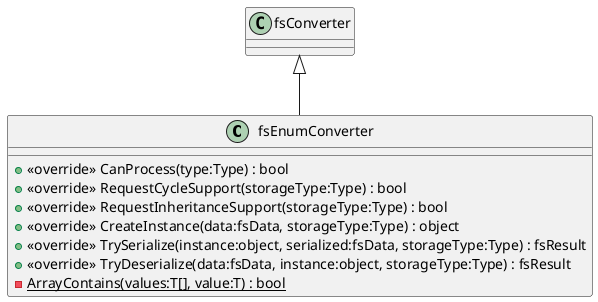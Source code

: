 @startuml
class fsEnumConverter {
    + <<override>> CanProcess(type:Type) : bool
    + <<override>> RequestCycleSupport(storageType:Type) : bool
    + <<override>> RequestInheritanceSupport(storageType:Type) : bool
    + <<override>> CreateInstance(data:fsData, storageType:Type) : object
    + <<override>> TrySerialize(instance:object, serialized:fsData, storageType:Type) : fsResult
    + <<override>> TryDeserialize(data:fsData, instance:object, storageType:Type) : fsResult
    - {static} ArrayContains(values:T[], value:T) : bool
}
fsConverter <|-- fsEnumConverter
@enduml
